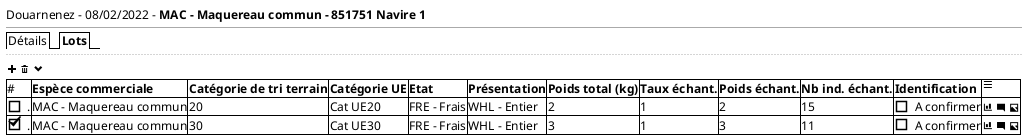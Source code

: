 @startsalt
{
  Douarnenez - 08/02/2022 - <b>MAC - Maquereau commun - 851751 Navire 1
  --
  {/  Détails | <b>Lots}
  ..
  { <&plus> <&trash> <&chevron-bottom> }

  {#
     # | <b>Espèce commerciale | <b>Catégorie de tri terrain | <b>Catégorie UE | <b>Etat | <b>Présentation | <b>Poids total (kg) | <b>Taux échant. | <b>Poids échant. | <b>Nb ind. échant. | <b>Identification | <&menu>
     [ ] . | MAC - Maquereau commun | 20 | Cat UE20 | FRE - Frais | WHL - Entier | 2 | 1 | 2 | 15 | [ ] A confirmer | <&bar-chart> <&comment-square> <&image>
     [X] . | MAC - Maquereau commun | 30 | Cat UE30 | FRE - Frais | WHL - Entier | 3 | 1 | 3 | 11 | [ ] A confirmer | <&bar-chart> <&comment-square> <&image>
   }

}
@endsalt